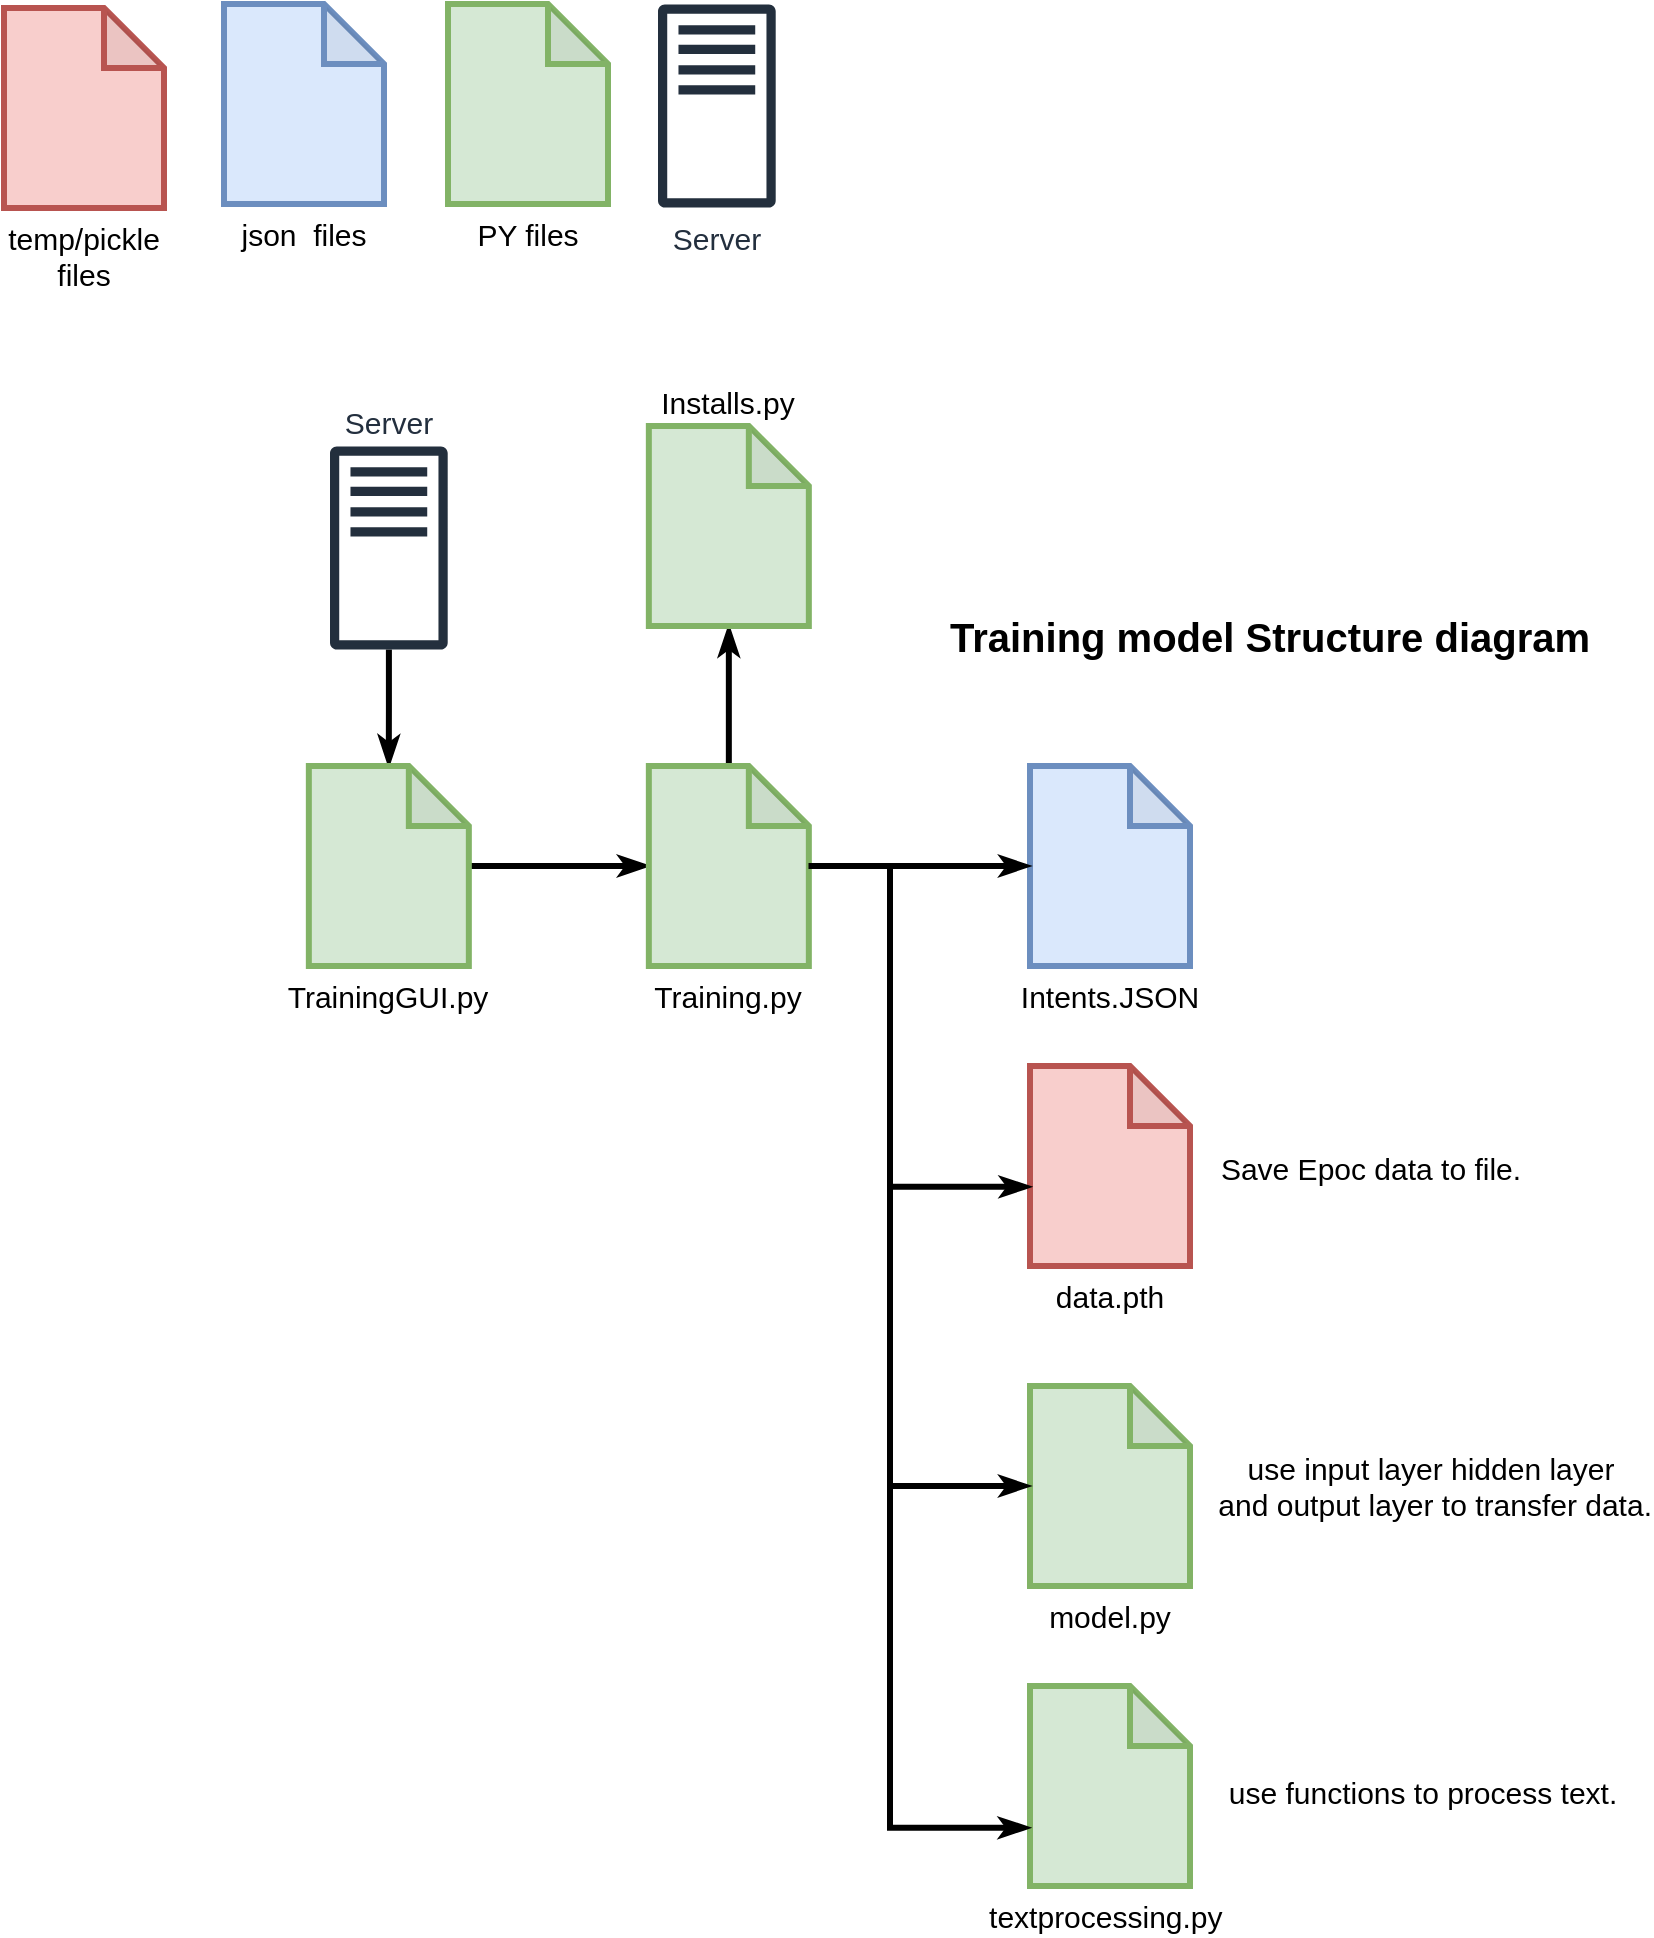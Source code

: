 <mxfile version="24.2.7" type="device">
  <diagram name="Page-1" id="074YDvSw86xs69HkWUpg">
    <mxGraphModel dx="867" dy="1676" grid="1" gridSize="10" guides="1" tooltips="1" connect="1" arrows="1" fold="1" page="1" pageScale="1" pageWidth="827" pageHeight="1169" math="0" shadow="0">
      <root>
        <mxCell id="0" />
        <mxCell id="1" parent="0" />
        <mxCell id="HWyCBtThoKn_G8zzRqht-1" value="&lt;span style=&quot;font-size: 15px;&quot;&gt;json&amp;nbsp; files&lt;/span&gt;" style="shape=note;whiteSpace=wrap;html=1;backgroundOutline=1;darkOpacity=0.05;fillColor=#dae8fc;strokeColor=#6c8ebf;strokeWidth=3;align=center;labelPosition=center;verticalLabelPosition=bottom;verticalAlign=top;" parent="1" vertex="1">
          <mxGeometry x="177" y="-731" width="80" height="100" as="geometry" />
        </mxCell>
        <mxCell id="HWyCBtThoKn_G8zzRqht-3" value="&lt;span style=&quot;font-size: 15px;&quot;&gt;PY files&lt;/span&gt;" style="shape=note;whiteSpace=wrap;html=1;backgroundOutline=1;darkOpacity=0.05;fillColor=#d5e8d4;strokeColor=#82b366;strokeWidth=3;align=center;labelPosition=center;verticalLabelPosition=bottom;verticalAlign=top;" parent="1" vertex="1">
          <mxGeometry x="289" y="-731" width="80" height="100" as="geometry" />
        </mxCell>
        <mxCell id="HWyCBtThoKn_G8zzRqht-5" value="&lt;font style=&quot;font-size: 15px;&quot;&gt;Server&lt;/font&gt;" style="sketch=0;outlineConnect=0;fontColor=#232F3E;gradientColor=none;fillColor=#232F3D;strokeColor=none;dashed=0;verticalLabelPosition=bottom;verticalAlign=top;align=center;html=1;fontSize=12;fontStyle=0;aspect=fixed;pointerEvents=1;shape=mxgraph.aws4.traditional_server;" parent="1" vertex="1">
          <mxGeometry x="394" y="-731" width="58.85" height="102" as="geometry" />
        </mxCell>
        <mxCell id="HWyCBtThoKn_G8zzRqht-8" style="edgeStyle=orthogonalEdgeStyle;rounded=0;orthogonalLoop=1;jettySize=auto;html=1;strokeWidth=3;endArrow=classicThin;endFill=1;" parent="1" source="HWyCBtThoKn_G8zzRqht-6" target="HWyCBtThoKn_G8zzRqht-7" edge="1">
          <mxGeometry relative="1" as="geometry" />
        </mxCell>
        <mxCell id="HWyCBtThoKn_G8zzRqht-10" style="edgeStyle=orthogonalEdgeStyle;rounded=0;orthogonalLoop=1;jettySize=auto;html=1;strokeColor=default;strokeWidth=3;align=center;verticalAlign=middle;fontFamily=Helvetica;fontSize=11;fontColor=default;labelBackgroundColor=default;endArrow=classicThin;endFill=1;" parent="1" source="HWyCBtThoKn_G8zzRqht-7" target="HWyCBtThoKn_G8zzRqht-9" edge="1">
          <mxGeometry relative="1" as="geometry" />
        </mxCell>
        <mxCell id="HWyCBtThoKn_G8zzRqht-7" value="&lt;span style=&quot;font-size: 15px;&quot;&gt;TrainingGUI.py&lt;/span&gt;" style="shape=note;whiteSpace=wrap;html=1;backgroundOutline=1;darkOpacity=0.05;fillColor=#d5e8d4;strokeColor=#82b366;strokeWidth=3;align=center;labelPosition=center;verticalLabelPosition=bottom;verticalAlign=top;" parent="1" vertex="1">
          <mxGeometry x="219.42" y="-350" width="80" height="100" as="geometry" />
        </mxCell>
        <mxCell id="HWyCBtThoKn_G8zzRqht-6" value="&lt;font style=&quot;font-size: 15px;&quot;&gt;Server&lt;/font&gt;" style="sketch=0;outlineConnect=0;fontColor=#232F3E;gradientColor=none;fillColor=#232F3D;strokeColor=none;dashed=0;verticalLabelPosition=top;verticalAlign=bottom;align=center;html=1;fontSize=12;fontStyle=0;aspect=fixed;pointerEvents=1;shape=mxgraph.aws4.traditional_server;labelPosition=center;" parent="1" vertex="1">
          <mxGeometry x="230" y="-510" width="58.85" height="102" as="geometry" />
        </mxCell>
        <mxCell id="HWyCBtThoKn_G8zzRqht-12" style="edgeStyle=orthogonalEdgeStyle;rounded=0;orthogonalLoop=1;jettySize=auto;html=1;strokeColor=default;strokeWidth=3;align=center;verticalAlign=middle;fontFamily=Helvetica;fontSize=11;fontColor=default;labelBackgroundColor=default;endArrow=classicThin;endFill=1;" parent="1" source="HWyCBtThoKn_G8zzRqht-9" target="HWyCBtThoKn_G8zzRqht-11" edge="1">
          <mxGeometry relative="1" as="geometry" />
        </mxCell>
        <mxCell id="HWyCBtThoKn_G8zzRqht-9" value="&lt;span style=&quot;font-size: 15px;&quot;&gt;Training.py&lt;/span&gt;" style="shape=note;whiteSpace=wrap;html=1;backgroundOutline=1;darkOpacity=0.05;fillColor=#d5e8d4;strokeColor=#82b366;strokeWidth=3;align=center;labelPosition=center;verticalLabelPosition=bottom;verticalAlign=top;" parent="1" vertex="1">
          <mxGeometry x="389.42" y="-350" width="80" height="100" as="geometry" />
        </mxCell>
        <mxCell id="HWyCBtThoKn_G8zzRqht-11" value="&lt;span style=&quot;font-size: 15px;&quot;&gt;Installs.py&lt;/span&gt;" style="shape=note;whiteSpace=wrap;html=1;backgroundOutline=1;darkOpacity=0.05;fillColor=#d5e8d4;strokeColor=#82b366;strokeWidth=3;align=center;labelPosition=center;verticalLabelPosition=top;verticalAlign=bottom;" parent="1" vertex="1">
          <mxGeometry x="389.42" y="-520" width="80" height="100" as="geometry" />
        </mxCell>
        <mxCell id="HWyCBtThoKn_G8zzRqht-13" value="&lt;span style=&quot;font-size: 15px;&quot;&gt;Intents.JSON&lt;/span&gt;" style="shape=note;whiteSpace=wrap;html=1;backgroundOutline=1;darkOpacity=0.05;fillColor=#dae8fc;strokeColor=#6c8ebf;strokeWidth=3;align=center;labelPosition=center;verticalLabelPosition=bottom;verticalAlign=top;" parent="1" vertex="1">
          <mxGeometry x="580" y="-350" width="80" height="100" as="geometry" />
        </mxCell>
        <mxCell id="HWyCBtThoKn_G8zzRqht-14" style="edgeStyle=orthogonalEdgeStyle;rounded=0;orthogonalLoop=1;jettySize=auto;html=1;entryX=0;entryY=0.5;entryDx=0;entryDy=0;entryPerimeter=0;strokeColor=default;strokeWidth=3;align=center;verticalAlign=middle;fontFamily=Helvetica;fontSize=11;fontColor=default;labelBackgroundColor=default;endArrow=classicThin;endFill=1;" parent="1" source="HWyCBtThoKn_G8zzRqht-9" target="HWyCBtThoKn_G8zzRqht-13" edge="1">
          <mxGeometry relative="1" as="geometry" />
        </mxCell>
        <mxCell id="HWyCBtThoKn_G8zzRqht-16" value="&lt;span style=&quot;font-size: 15px;&quot;&gt;temp/pickle files&lt;/span&gt;" style="shape=note;whiteSpace=wrap;html=1;backgroundOutline=1;darkOpacity=0.05;fillColor=#f8cecc;strokeColor=#b85450;strokeWidth=3;align=center;labelPosition=center;verticalLabelPosition=bottom;verticalAlign=top;" parent="1" vertex="1">
          <mxGeometry x="67" y="-729" width="80" height="100" as="geometry" />
        </mxCell>
        <mxCell id="HWyCBtThoKn_G8zzRqht-18" value="&lt;span style=&quot;font-size: 15px;&quot;&gt;data.pth&lt;/span&gt;" style="shape=note;whiteSpace=wrap;html=1;backgroundOutline=1;darkOpacity=0.05;fillColor=#f8cecc;strokeColor=#b85450;strokeWidth=3;align=center;labelPosition=center;verticalLabelPosition=bottom;verticalAlign=top;" parent="1" vertex="1">
          <mxGeometry x="580" y="-200" width="80" height="100" as="geometry" />
        </mxCell>
        <mxCell id="HWyCBtThoKn_G8zzRqht-19" style="edgeStyle=orthogonalEdgeStyle;rounded=0;orthogonalLoop=1;jettySize=auto;html=1;entryX=0.003;entryY=0.604;entryDx=0;entryDy=0;entryPerimeter=0;strokeColor=default;strokeWidth=3;align=center;verticalAlign=middle;fontFamily=Helvetica;fontSize=11;fontColor=default;labelBackgroundColor=default;endArrow=classicThin;endFill=1;" parent="1" source="HWyCBtThoKn_G8zzRqht-9" target="HWyCBtThoKn_G8zzRqht-18" edge="1">
          <mxGeometry relative="1" as="geometry">
            <Array as="points">
              <mxPoint x="510" y="-300" />
              <mxPoint x="510" y="-140" />
            </Array>
          </mxGeometry>
        </mxCell>
        <mxCell id="HWyCBtThoKn_G8zzRqht-20" value="&lt;font style=&quot;font-size: 15px;&quot;&gt;Save Epoc data to file.&lt;/font&gt;" style="edgeLabel;html=1;align=center;verticalAlign=middle;resizable=0;points=[];fontFamily=Helvetica;fontSize=11;fontColor=default;labelBackgroundColor=default;rotation=0;" parent="HWyCBtThoKn_G8zzRqht-19" vertex="1" connectable="0">
          <mxGeometry x="0.033" y="5" relative="1" as="geometry">
            <mxPoint x="235" y="51" as="offset" />
          </mxGeometry>
        </mxCell>
        <mxCell id="HWyCBtThoKn_G8zzRqht-21" value="&lt;span style=&quot;font-size: 15px;&quot;&gt;model.py&lt;/span&gt;" style="shape=note;whiteSpace=wrap;html=1;backgroundOutline=1;darkOpacity=0.05;fillColor=#d5e8d4;strokeColor=#82b366;strokeWidth=3;align=center;labelPosition=center;verticalLabelPosition=bottom;verticalAlign=top;" parent="1" vertex="1">
          <mxGeometry x="580" y="-40" width="80" height="100" as="geometry" />
        </mxCell>
        <mxCell id="HWyCBtThoKn_G8zzRqht-24" style="edgeStyle=orthogonalEdgeStyle;rounded=0;orthogonalLoop=1;jettySize=auto;html=1;entryX=0;entryY=0.5;entryDx=0;entryDy=0;entryPerimeter=0;strokeColor=default;strokeWidth=3;align=center;verticalAlign=middle;fontFamily=Helvetica;fontSize=11;fontColor=default;labelBackgroundColor=default;endArrow=classicThin;endFill=1;" parent="1" source="HWyCBtThoKn_G8zzRqht-9" target="HWyCBtThoKn_G8zzRqht-21" edge="1">
          <mxGeometry relative="1" as="geometry">
            <Array as="points">
              <mxPoint x="510" y="-300" />
              <mxPoint x="510" y="10" />
            </Array>
          </mxGeometry>
        </mxCell>
        <mxCell id="HWyCBtThoKn_G8zzRqht-28" value="&lt;span style=&quot;font-size: 15px;&quot;&gt;textprocessing.py&amp;nbsp;&lt;/span&gt;" style="shape=note;whiteSpace=wrap;html=1;backgroundOutline=1;darkOpacity=0.05;fillColor=#d5e8d4;strokeColor=#82b366;strokeWidth=3;align=center;labelPosition=center;verticalLabelPosition=bottom;verticalAlign=top;" parent="1" vertex="1">
          <mxGeometry x="580" y="110" width="80" height="100" as="geometry" />
        </mxCell>
        <mxCell id="HWyCBtThoKn_G8zzRqht-29" style="edgeStyle=orthogonalEdgeStyle;rounded=0;orthogonalLoop=1;jettySize=auto;html=1;entryX=-0.003;entryY=0.709;entryDx=0;entryDy=0;entryPerimeter=0;strokeColor=default;strokeWidth=3;align=center;verticalAlign=middle;fontFamily=Helvetica;fontSize=11;fontColor=default;labelBackgroundColor=default;endArrow=classicThin;endFill=1;" parent="1" source="HWyCBtThoKn_G8zzRqht-9" target="HWyCBtThoKn_G8zzRqht-28" edge="1">
          <mxGeometry relative="1" as="geometry">
            <Array as="points">
              <mxPoint x="510" y="-300" />
              <mxPoint x="510" y="181" />
            </Array>
          </mxGeometry>
        </mxCell>
        <mxCell id="djRNfbAMk5YaThyVDoqL-1" value="&lt;span style=&quot;font-size: 15px;&quot;&gt;use input layer hidden layer&lt;/span&gt;&lt;div&gt;&lt;span style=&quot;font-size: 15px;&quot;&gt;&amp;nbsp;and output layer to transfer data.&lt;/span&gt;&lt;/div&gt;" style="edgeLabel;html=1;align=center;verticalAlign=middle;resizable=0;points=[];fontFamily=Helvetica;fontSize=11;fontColor=default;labelBackgroundColor=default;rotation=0;" vertex="1" connectable="0" parent="1">
          <mxGeometry x="780" y="9.999" as="geometry" />
        </mxCell>
        <mxCell id="djRNfbAMk5YaThyVDoqL-2" value="&lt;span style=&quot;font-size: 15px;&quot;&gt;use functions to process text.&lt;/span&gt;" style="edgeLabel;html=1;align=center;verticalAlign=middle;resizable=0;points=[];fontFamily=Helvetica;fontSize=11;fontColor=default;labelBackgroundColor=default;rotation=0;" vertex="1" connectable="0" parent="1">
          <mxGeometry x="780" y="159.999" as="geometry">
            <mxPoint x="-4" y="3" as="offset" />
          </mxGeometry>
        </mxCell>
        <mxCell id="djRNfbAMk5YaThyVDoqL-3" value="&lt;span style=&quot;font-size: 20px;&quot;&gt;&lt;b&gt;Training model Structure diagram&lt;/b&gt;&lt;/span&gt;" style="text;html=1;align=center;verticalAlign=middle;whiteSpace=wrap;rounded=0;fontFamily=Helvetica;fontSize=11;fontColor=default;labelBackgroundColor=default;" vertex="1" parent="1">
          <mxGeometry x="520" y="-430" width="360" height="30" as="geometry" />
        </mxCell>
      </root>
    </mxGraphModel>
  </diagram>
</mxfile>
